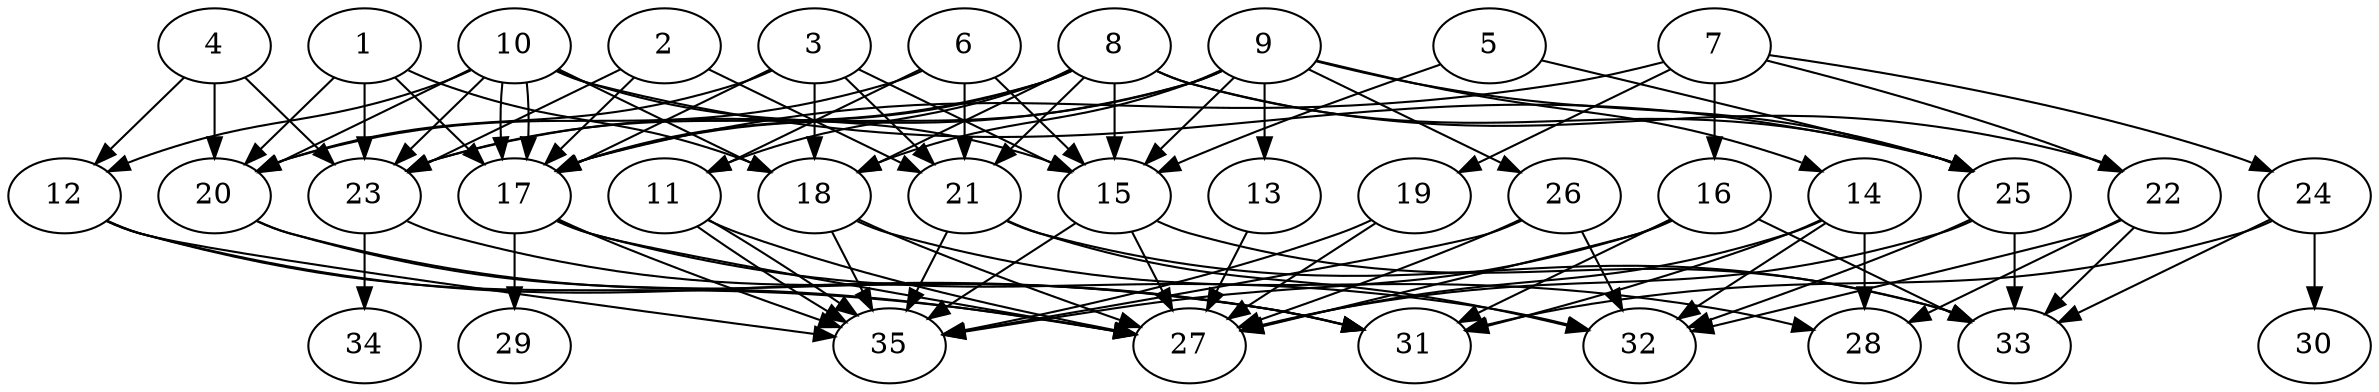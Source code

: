 // DAG (tier=3-complex, mode=data, n=35, ccr=0.530, fat=0.772, density=0.754, regular=0.230, jump=0.329, mindata=4194304, maxdata=33554432)
// DAG automatically generated by daggen at Sun Aug 24 16:33:35 2025
// /home/ermia/Project/Environments/daggen/bin/daggen --dot --ccr 0.530 --fat 0.772 --regular 0.230 --density 0.754 --jump 0.329 --mindata 4194304 --maxdata 33554432 -n 35 
digraph G {
  1 [size="8658138749419616256", alpha="0.10", expect_size="4329069374709808128"]
  1 -> 17 [size ="5125682430476288"]
  1 -> 18 [size ="5125682430476288"]
  1 -> 20 [size ="5125682430476288"]
  1 -> 23 [size ="5125682430476288"]
  2 [size="2055017920519503360", alpha="0.14", expect_size="1027508960259751680"]
  2 -> 17 [size ="907486332715008"]
  2 -> 21 [size ="907486332715008"]
  2 -> 23 [size ="907486332715008"]
  3 [size="9347252541920942", alpha="0.04", expect_size="4673626270960471"]
  3 -> 15 [size ="1101881585696768"]
  3 -> 17 [size ="1101881585696768"]
  3 -> 18 [size ="1101881585696768"]
  3 -> 20 [size ="1101881585696768"]
  3 -> 21 [size ="1101881585696768"]
  4 [size="8889803158347866112", alpha="0.02", expect_size="4444901579173933056"]
  4 -> 12 [size ="4737279268487168"]
  4 -> 20 [size ="4737279268487168"]
  4 -> 23 [size ="4737279268487168"]
  5 [size="11477446265638524928", alpha="0.11", expect_size="5738723132819262464"]
  5 -> 15 [size ="6357271684579328"]
  5 -> 25 [size ="6357271684579328"]
  6 [size="375966956744899648", alpha="0.05", expect_size="187983478372449824"]
  6 -> 11 [size ="7638084485120000"]
  6 -> 15 [size ="7638084485120000"]
  6 -> 20 [size ="7638084485120000"]
  6 -> 21 [size ="7638084485120000"]
  7 [size="8009526979305570041856", alpha="0.13", expect_size="4004763489652785020928"]
  7 -> 16 [size ="3202540023840768"]
  7 -> 17 [size ="3202540023840768"]
  7 -> 19 [size ="3202540023840768"]
  7 -> 22 [size ="3202540023840768"]
  7 -> 24 [size ="3202540023840768"]
  8 [size="10342878604683470848", alpha="0.12", expect_size="5171439302341735424"]
  8 -> 11 [size ="7465426791432192"]
  8 -> 15 [size ="7465426791432192"]
  8 -> 17 [size ="7465426791432192"]
  8 -> 18 [size ="7465426791432192"]
  8 -> 21 [size ="7465426791432192"]
  8 -> 22 [size ="7465426791432192"]
  8 -> 23 [size ="7465426791432192"]
  8 -> 25 [size ="7465426791432192"]
  9 [size="104142191806994000", alpha="0.01", expect_size="52071095903497000"]
  9 -> 13 [size ="6460218024132608"]
  9 -> 14 [size ="6460218024132608"]
  9 -> 15 [size ="6460218024132608"]
  9 -> 17 [size ="6460218024132608"]
  9 -> 18 [size ="6460218024132608"]
  9 -> 23 [size ="6460218024132608"]
  9 -> 25 [size ="6460218024132608"]
  9 -> 26 [size ="6460218024132608"]
  10 [size="26160408179796606976000", alpha="0.03", expect_size="13080204089898303488000"]
  10 -> 12 [size ="7049954774220800"]
  10 -> 15 [size ="7049954774220800"]
  10 -> 17 [size ="7049954774220800"]
  10 -> 17 [size ="7049954774220800"]
  10 -> 18 [size ="7049954774220800"]
  10 -> 20 [size ="7049954774220800"]
  10 -> 23 [size ="7049954774220800"]
  10 -> 25 [size ="7049954774220800"]
  11 [size="16692800807851930943488", alpha="0.08", expect_size="8346400403925965471744"]
  11 -> 27 [size ="5225278720704512"]
  11 -> 35 [size ="5225278720704512"]
  11 -> 35 [size ="5225278720704512"]
  12 [size="2382496946799685664768", alpha="0.03", expect_size="1191248473399842832384"]
  12 -> 27 [size ="1427068726280192"]
  12 -> 31 [size ="1427068726280192"]
  12 -> 35 [size ="1427068726280192"]
  13 [size="372363505124774400", alpha="0.14", expect_size="186181752562387200"]
  13 -> 27 [size ="6178422199943168"]
  14 [size="13566389321538316795904", alpha="0.04", expect_size="6783194660769158397952"]
  14 -> 27 [size ="4550573894402048"]
  14 -> 28 [size ="4550573894402048"]
  14 -> 31 [size ="4550573894402048"]
  14 -> 32 [size ="4550573894402048"]
  15 [size="670566976710904704", alpha="0.19", expect_size="335283488355452352"]
  15 -> 27 [size ="292998139084800"]
  15 -> 33 [size ="292998139084800"]
  15 -> 35 [size ="292998139084800"]
  16 [size="13986474794331026", alpha="0.19", expect_size="6993237397165513"]
  16 -> 27 [size ="472110891794432"]
  16 -> 31 [size ="472110891794432"]
  16 -> 33 [size ="472110891794432"]
  16 -> 35 [size ="472110891794432"]
  17 [size="7265906818130216960", alpha="0.08", expect_size="3632953409065108480"]
  17 -> 27 [size ="3132772843520000"]
  17 -> 29 [size ="3132772843520000"]
  17 -> 32 [size ="3132772843520000"]
  17 -> 35 [size ="3132772843520000"]
  18 [size="4770084322666826694656", alpha="0.03", expect_size="2385042161333413347328"]
  18 -> 27 [size ="2266943474106368"]
  18 -> 28 [size ="2266943474106368"]
  18 -> 35 [size ="2266943474106368"]
  19 [size="167613086184494400", alpha="0.17", expect_size="83806543092247200"]
  19 -> 27 [size ="3053842543411200"]
  19 -> 35 [size ="3053842543411200"]
  20 [size="528191290957486882816", alpha="0.19", expect_size="264095645478743441408"]
  20 -> 27 [size ="522738087231488"]
  20 -> 31 [size ="522738087231488"]
  21 [size="8963834782031250", alpha="0.14", expect_size="4481917391015625"]
  21 -> 32 [size ="209715200000000"]
  21 -> 33 [size ="209715200000000"]
  21 -> 35 [size ="209715200000000"]
  22 [size="632873476484162816", alpha="0.03", expect_size="316436738242081408"]
  22 -> 28 [size ="322770223235072"]
  22 -> 32 [size ="322770223235072"]
  22 -> 33 [size ="322770223235072"]
  23 [size="103139829488883008", alpha="0.10", expect_size="51569914744441504"]
  23 -> 31 [size ="2002122501521408"]
  23 -> 34 [size ="2002122501521408"]
  24 [size="725754460375953178624", alpha="0.14", expect_size="362877230187976589312"]
  24 -> 30 [size ="646075287339008"]
  24 -> 31 [size ="646075287339008"]
  24 -> 33 [size ="646075287339008"]
  25 [size="3058346593653444096", alpha="0.16", expect_size="1529173296826722048"]
  25 -> 27 [size ="1936319307579392"]
  25 -> 32 [size ="1936319307579392"]
  25 -> 33 [size ="1936319307579392"]
  26 [size="1001959678721709309952", alpha="0.14", expect_size="500979839360854654976"]
  26 -> 27 [size ="801044820918272"]
  26 -> 32 [size ="801044820918272"]
  26 -> 35 [size ="801044820918272"]
  27 [size="5426597917877856108544", alpha="0.12", expect_size="2713298958938928054272"]
  28 [size="158972624259301088", alpha="0.14", expect_size="79486312129650544"]
  29 [size="9768206382699360", alpha="0.04", expect_size="4884103191349680"]
  30 [size="7392189249836794880", alpha="0.04", expect_size="3696094624918397440"]
  31 [size="225153409072658120704", alpha="0.05", expect_size="112576704536329060352"]
  32 [size="8698972103726760", alpha="0.10", expect_size="4349486051863380"]
  33 [size="1753344324997200384", alpha="0.16", expect_size="876672162498600192"]
  34 [size="104128756210098096", alpha="0.02", expect_size="52064378105049048"]
  35 [size="24843103794544771072000", alpha="0.10", expect_size="12421551897272385536000"]
}